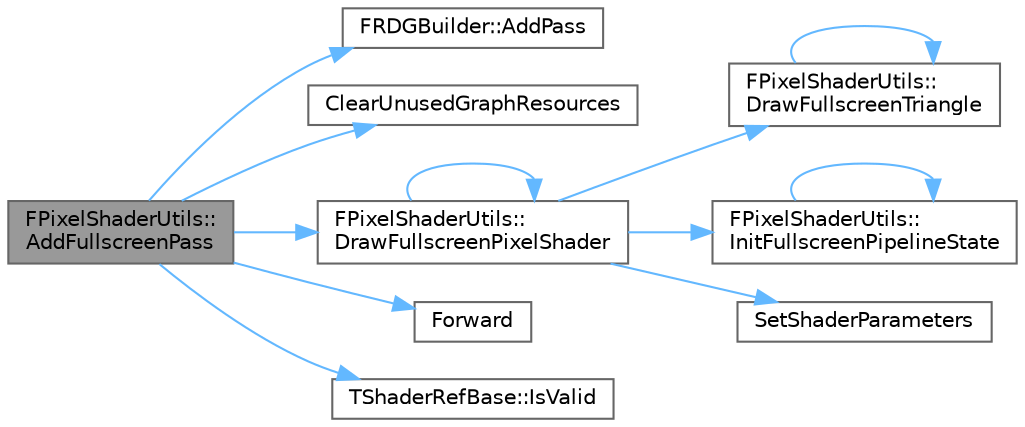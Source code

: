 digraph "FPixelShaderUtils::AddFullscreenPass"
{
 // INTERACTIVE_SVG=YES
 // LATEX_PDF_SIZE
  bgcolor="transparent";
  edge [fontname=Helvetica,fontsize=10,labelfontname=Helvetica,labelfontsize=10];
  node [fontname=Helvetica,fontsize=10,shape=box,height=0.2,width=0.4];
  rankdir="LR";
  Node1 [id="Node000001",label="FPixelShaderUtils::\lAddFullscreenPass",height=0.2,width=0.4,color="gray40", fillcolor="grey60", style="filled", fontcolor="black",tooltip="Dispatch a pixel shader to render graph builder with its parameters."];
  Node1 -> Node2 [id="edge1_Node000001_Node000002",color="steelblue1",style="solid",tooltip=" "];
  Node2 [id="Node000002",label="FRDGBuilder::AddPass",height=0.2,width=0.4,color="grey40", fillcolor="white", style="filled",URL="$d5/dac/classFRDGBuilder.html#ab3ecd4d5ac47b00c2c09845529f758c4",tooltip="Adds a lambda pass to the graph with an accompanied pass parameter struct."];
  Node1 -> Node3 [id="edge2_Node000001_Node000003",color="steelblue1",style="solid",tooltip=" "];
  Node3 [id="Node000003",label="ClearUnusedGraphResources",height=0.2,width=0.4,color="grey40", fillcolor="white", style="filled",URL="$d6/d45/RenderGraphUtils_8h.html#afae4d3cebf610380255dfddc82041640",tooltip=" "];
  Node1 -> Node4 [id="edge3_Node000001_Node000004",color="steelblue1",style="solid",tooltip=" "];
  Node4 [id="Node000004",label="FPixelShaderUtils::\lDrawFullscreenPixelShader",height=0.2,width=0.4,color="grey40", fillcolor="white", style="filled",URL="$df/dc9/structFPixelShaderUtils.html#ad84d95cb0e789dd9386a2bb9bea3bfe1",tooltip="Dispatch a full screen pixel shader to rhi command list with its parameters."];
  Node4 -> Node4 [id="edge4_Node000004_Node000004",color="steelblue1",style="solid",tooltip=" "];
  Node4 -> Node5 [id="edge5_Node000004_Node000005",color="steelblue1",style="solid",tooltip=" "];
  Node5 [id="Node000005",label="FPixelShaderUtils::\lDrawFullscreenTriangle",height=0.2,width=0.4,color="grey40", fillcolor="white", style="filled",URL="$df/dc9/structFPixelShaderUtils.html#aa7453fbf43f7c07c11f872106a145088",tooltip="Draw a single triangle on the entire viewport."];
  Node5 -> Node5 [id="edge6_Node000005_Node000005",color="steelblue1",style="solid",tooltip=" "];
  Node4 -> Node6 [id="edge7_Node000004_Node000006",color="steelblue1",style="solid",tooltip=" "];
  Node6 [id="Node000006",label="FPixelShaderUtils::\lInitFullscreenPipelineState",height=0.2,width=0.4,color="grey40", fillcolor="white", style="filled",URL="$df/dc9/structFPixelShaderUtils.html#a9ccd0f299fee410e7b6b381127381581",tooltip="Initialize a pipeline state object initializer with almost all the basics required to do a full viewp..."];
  Node6 -> Node6 [id="edge8_Node000006_Node000006",color="steelblue1",style="solid",tooltip=" "];
  Node4 -> Node7 [id="edge9_Node000004_Node000007",color="steelblue1",style="solid",tooltip=" "];
  Node7 [id="Node000007",label="SetShaderParameters",height=0.2,width=0.4,color="grey40", fillcolor="white", style="filled",URL="$dc/d10/ShaderParameterStruct_8h.html#a6d0f1aee553d43d6ecbce3f539d044b6",tooltip=" "];
  Node1 -> Node8 [id="edge10_Node000001_Node000008",color="steelblue1",style="solid",tooltip=" "];
  Node8 [id="Node000008",label="Forward",height=0.2,width=0.4,color="grey40", fillcolor="white", style="filled",URL="$d4/d24/UnrealTemplate_8h.html#a68f280c1d561a8899a1e9e3ea8405d00",tooltip="Forward will cast a reference to an rvalue reference."];
  Node1 -> Node9 [id="edge11_Node000001_Node000009",color="steelblue1",style="solid",tooltip=" "];
  Node9 [id="Node000009",label="TShaderRefBase::IsValid",height=0.2,width=0.4,color="grey40", fillcolor="white", style="filled",URL="$dc/d92/classTShaderRefBase.html#aadddc6ef622d882d57910fa12d949ebd",tooltip=" "];
}
